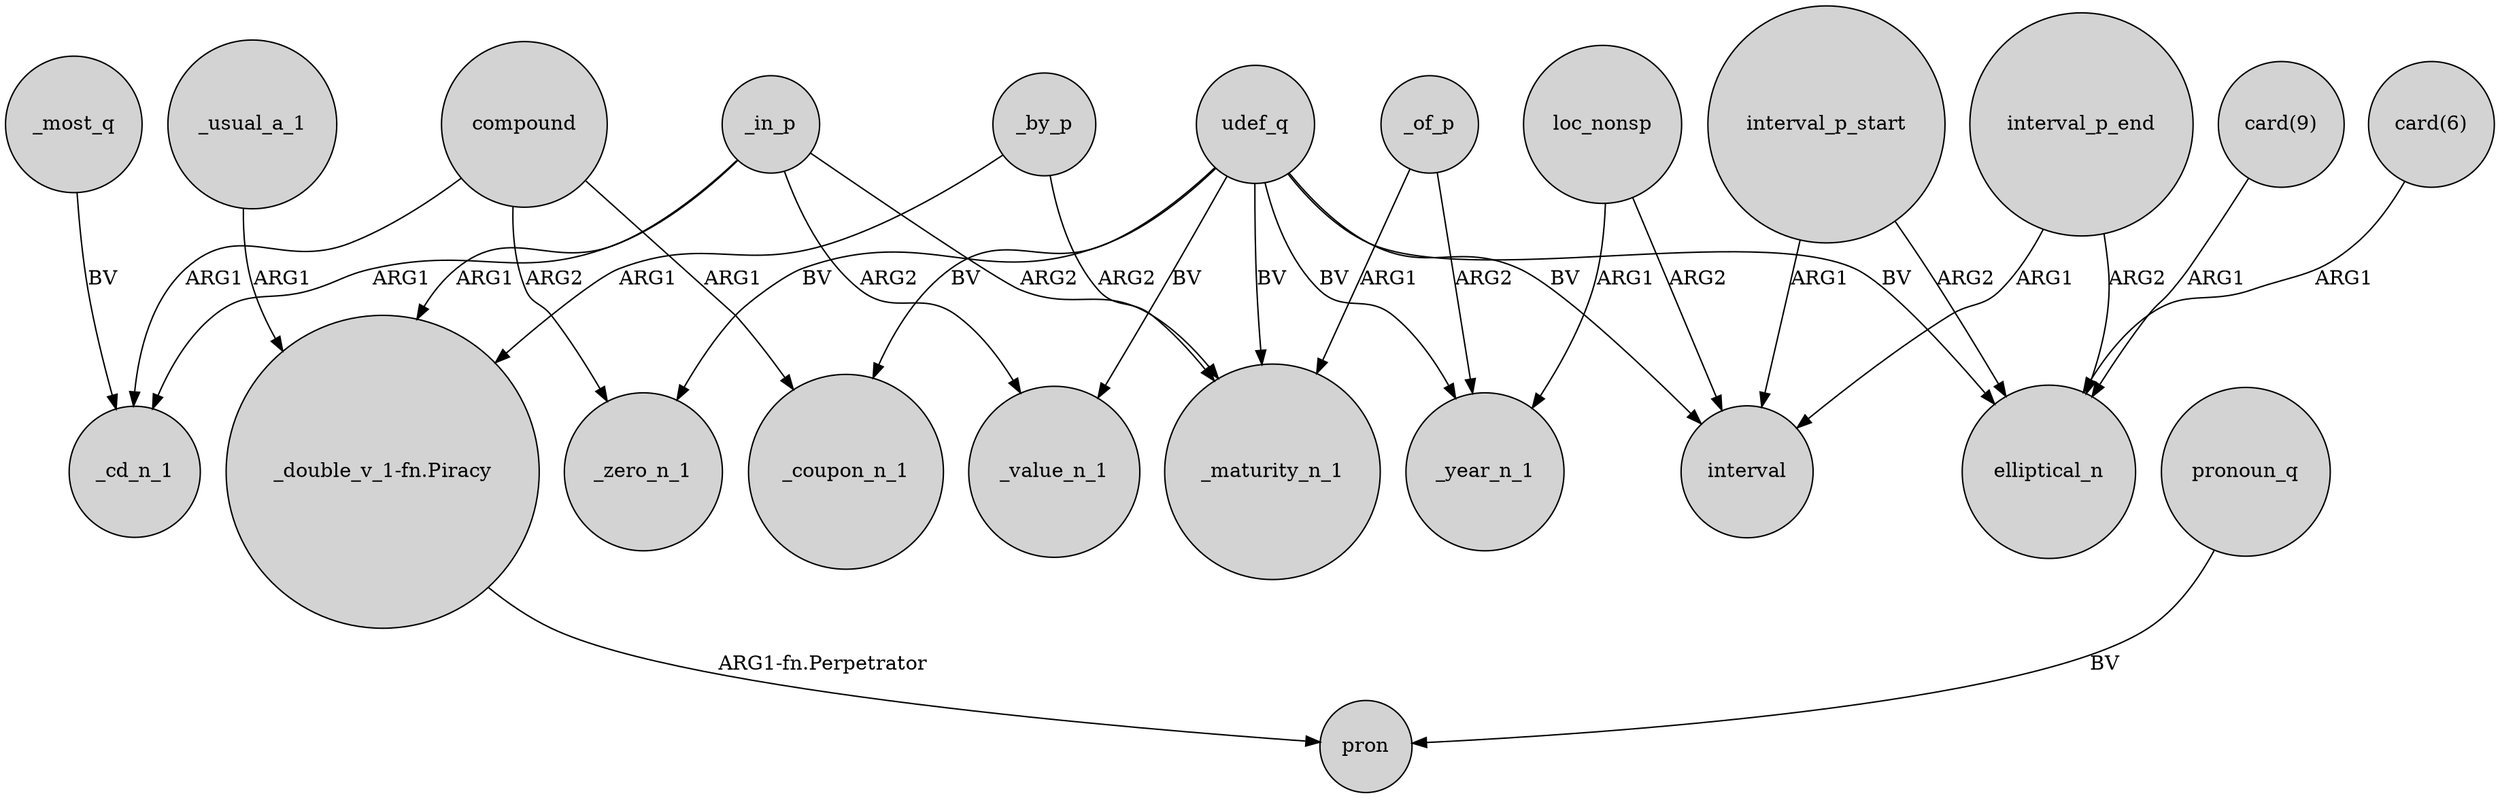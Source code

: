 digraph {
	node [shape=circle style=filled]
	compound -> _coupon_n_1 [label=ARG1]
	loc_nonsp -> interval [label=ARG2]
	interval_p_end -> elliptical_n [label=ARG2]
	_by_p -> _maturity_n_1 [label=ARG2]
	_of_p -> _maturity_n_1 [label=ARG1]
	_most_q -> _cd_n_1 [label=BV]
	_of_p -> _year_n_1 [label=ARG2]
	loc_nonsp -> _year_n_1 [label=ARG1]
	udef_q -> _zero_n_1 [label=BV]
	interval_p_start -> elliptical_n [label=ARG2]
	_in_p -> _cd_n_1 [label=ARG1]
	udef_q -> _value_n_1 [label=BV]
	_by_p -> "_double_v_1-fn.Piracy" [label=ARG1]
	udef_q -> interval [label=BV]
	_usual_a_1 -> "_double_v_1-fn.Piracy" [label=ARG1]
	"_double_v_1-fn.Piracy" -> pron [label="ARG1-fn.Perpetrator"]
	interval_p_start -> interval [label=ARG1]
	udef_q -> _maturity_n_1 [label=BV]
	pronoun_q -> pron [label=BV]
	"card(9)" -> elliptical_n [label=ARG1]
	_in_p -> _value_n_1 [label=ARG2]
	udef_q -> _coupon_n_1 [label=BV]
	interval_p_end -> interval [label=ARG1]
	_in_p -> _maturity_n_1 [label=ARG2]
	compound -> _cd_n_1 [label=ARG1]
	compound -> _zero_n_1 [label=ARG2]
	udef_q -> _year_n_1 [label=BV]
	udef_q -> elliptical_n [label=BV]
	"card(6)" -> elliptical_n [label=ARG1]
	_in_p -> "_double_v_1-fn.Piracy" [label=ARG1]
}
